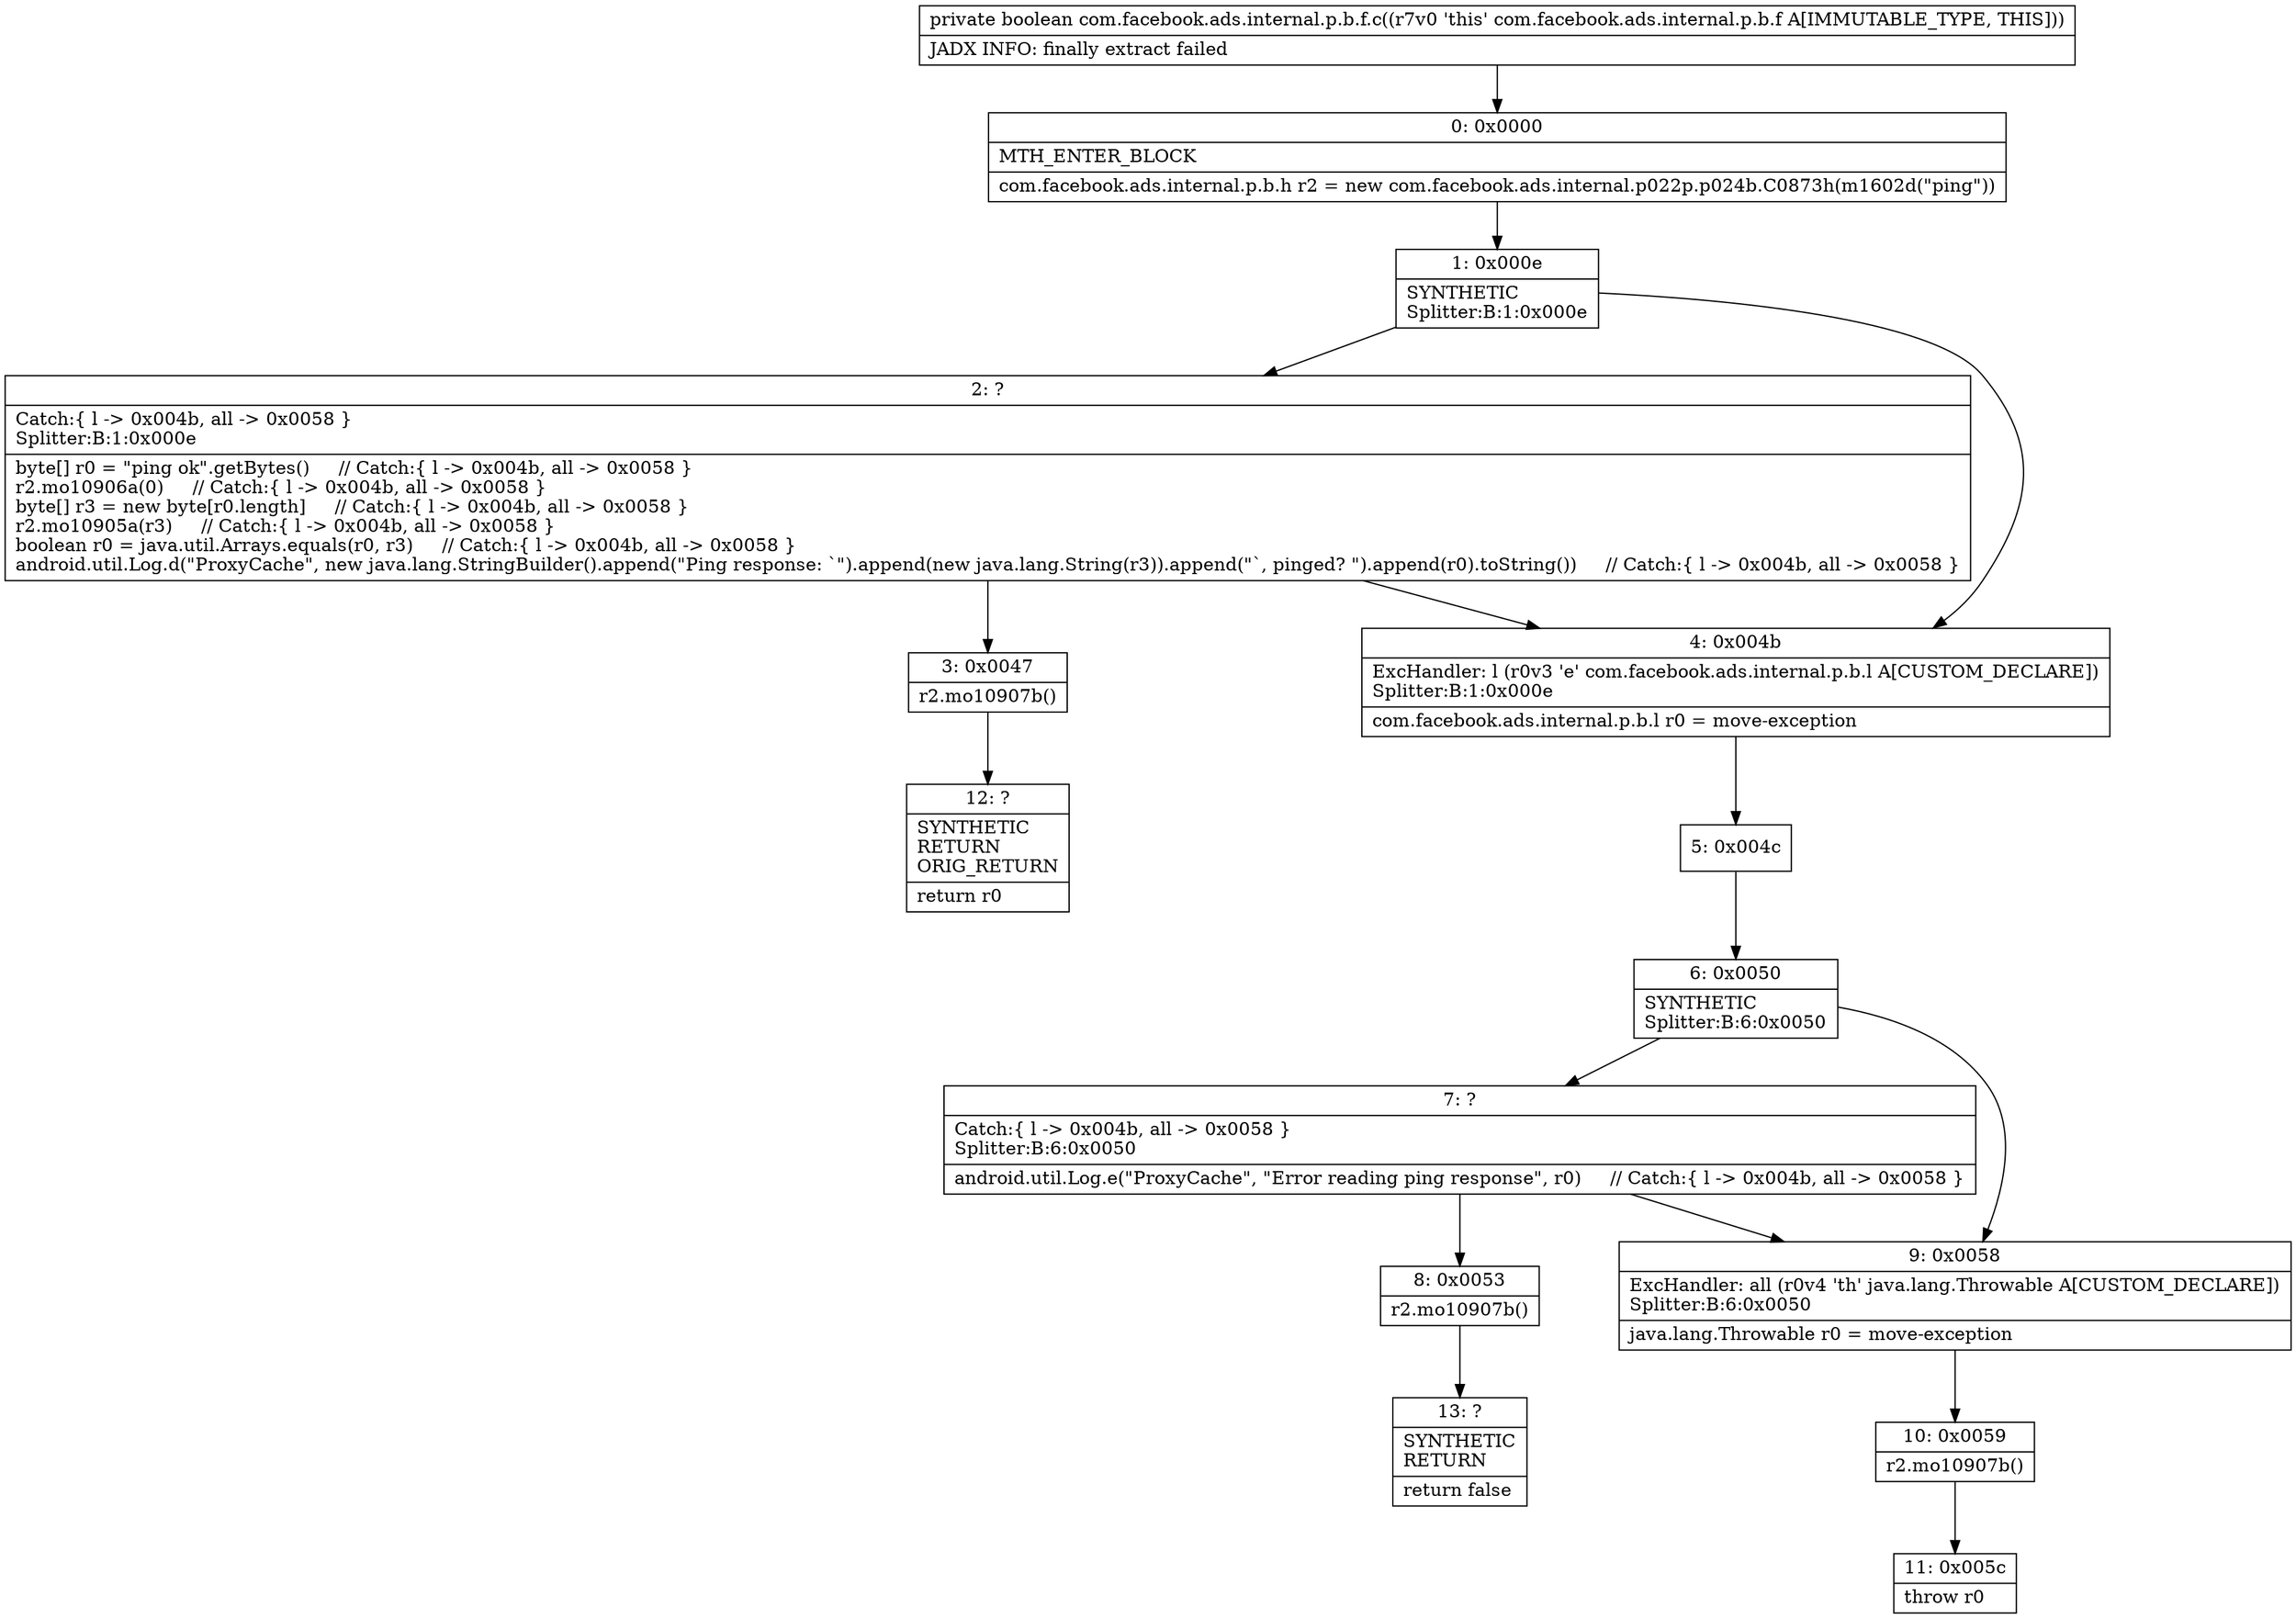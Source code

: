 digraph "CFG forcom.facebook.ads.internal.p.b.f.c()Z" {
Node_0 [shape=record,label="{0\:\ 0x0000|MTH_ENTER_BLOCK\l|com.facebook.ads.internal.p.b.h r2 = new com.facebook.ads.internal.p022p.p024b.C0873h(m1602d(\"ping\"))\l}"];
Node_1 [shape=record,label="{1\:\ 0x000e|SYNTHETIC\lSplitter:B:1:0x000e\l}"];
Node_2 [shape=record,label="{2\:\ ?|Catch:\{ l \-\> 0x004b, all \-\> 0x0058 \}\lSplitter:B:1:0x000e\l|byte[] r0 = \"ping ok\".getBytes()     \/\/ Catch:\{ l \-\> 0x004b, all \-\> 0x0058 \}\lr2.mo10906a(0)     \/\/ Catch:\{ l \-\> 0x004b, all \-\> 0x0058 \}\lbyte[] r3 = new byte[r0.length]     \/\/ Catch:\{ l \-\> 0x004b, all \-\> 0x0058 \}\lr2.mo10905a(r3)     \/\/ Catch:\{ l \-\> 0x004b, all \-\> 0x0058 \}\lboolean r0 = java.util.Arrays.equals(r0, r3)     \/\/ Catch:\{ l \-\> 0x004b, all \-\> 0x0058 \}\landroid.util.Log.d(\"ProxyCache\", new java.lang.StringBuilder().append(\"Ping response: `\").append(new java.lang.String(r3)).append(\"`, pinged? \").append(r0).toString())     \/\/ Catch:\{ l \-\> 0x004b, all \-\> 0x0058 \}\l}"];
Node_3 [shape=record,label="{3\:\ 0x0047|r2.mo10907b()\l}"];
Node_4 [shape=record,label="{4\:\ 0x004b|ExcHandler: l (r0v3 'e' com.facebook.ads.internal.p.b.l A[CUSTOM_DECLARE])\lSplitter:B:1:0x000e\l|com.facebook.ads.internal.p.b.l r0 = move\-exception\l}"];
Node_5 [shape=record,label="{5\:\ 0x004c}"];
Node_6 [shape=record,label="{6\:\ 0x0050|SYNTHETIC\lSplitter:B:6:0x0050\l}"];
Node_7 [shape=record,label="{7\:\ ?|Catch:\{ l \-\> 0x004b, all \-\> 0x0058 \}\lSplitter:B:6:0x0050\l|android.util.Log.e(\"ProxyCache\", \"Error reading ping response\", r0)     \/\/ Catch:\{ l \-\> 0x004b, all \-\> 0x0058 \}\l}"];
Node_8 [shape=record,label="{8\:\ 0x0053|r2.mo10907b()\l}"];
Node_9 [shape=record,label="{9\:\ 0x0058|ExcHandler: all (r0v4 'th' java.lang.Throwable A[CUSTOM_DECLARE])\lSplitter:B:6:0x0050\l|java.lang.Throwable r0 = move\-exception\l}"];
Node_10 [shape=record,label="{10\:\ 0x0059|r2.mo10907b()\l}"];
Node_11 [shape=record,label="{11\:\ 0x005c|throw r0\l}"];
Node_12 [shape=record,label="{12\:\ ?|SYNTHETIC\lRETURN\lORIG_RETURN\l|return r0\l}"];
Node_13 [shape=record,label="{13\:\ ?|SYNTHETIC\lRETURN\l|return false\l}"];
MethodNode[shape=record,label="{private boolean com.facebook.ads.internal.p.b.f.c((r7v0 'this' com.facebook.ads.internal.p.b.f A[IMMUTABLE_TYPE, THIS]))  | JADX INFO: finally extract failed\l}"];
MethodNode -> Node_0;
Node_0 -> Node_1;
Node_1 -> Node_2;
Node_1 -> Node_4;
Node_2 -> Node_3;
Node_2 -> Node_4;
Node_3 -> Node_12;
Node_4 -> Node_5;
Node_5 -> Node_6;
Node_6 -> Node_7;
Node_6 -> Node_9;
Node_7 -> Node_8;
Node_7 -> Node_9;
Node_8 -> Node_13;
Node_9 -> Node_10;
Node_10 -> Node_11;
}

